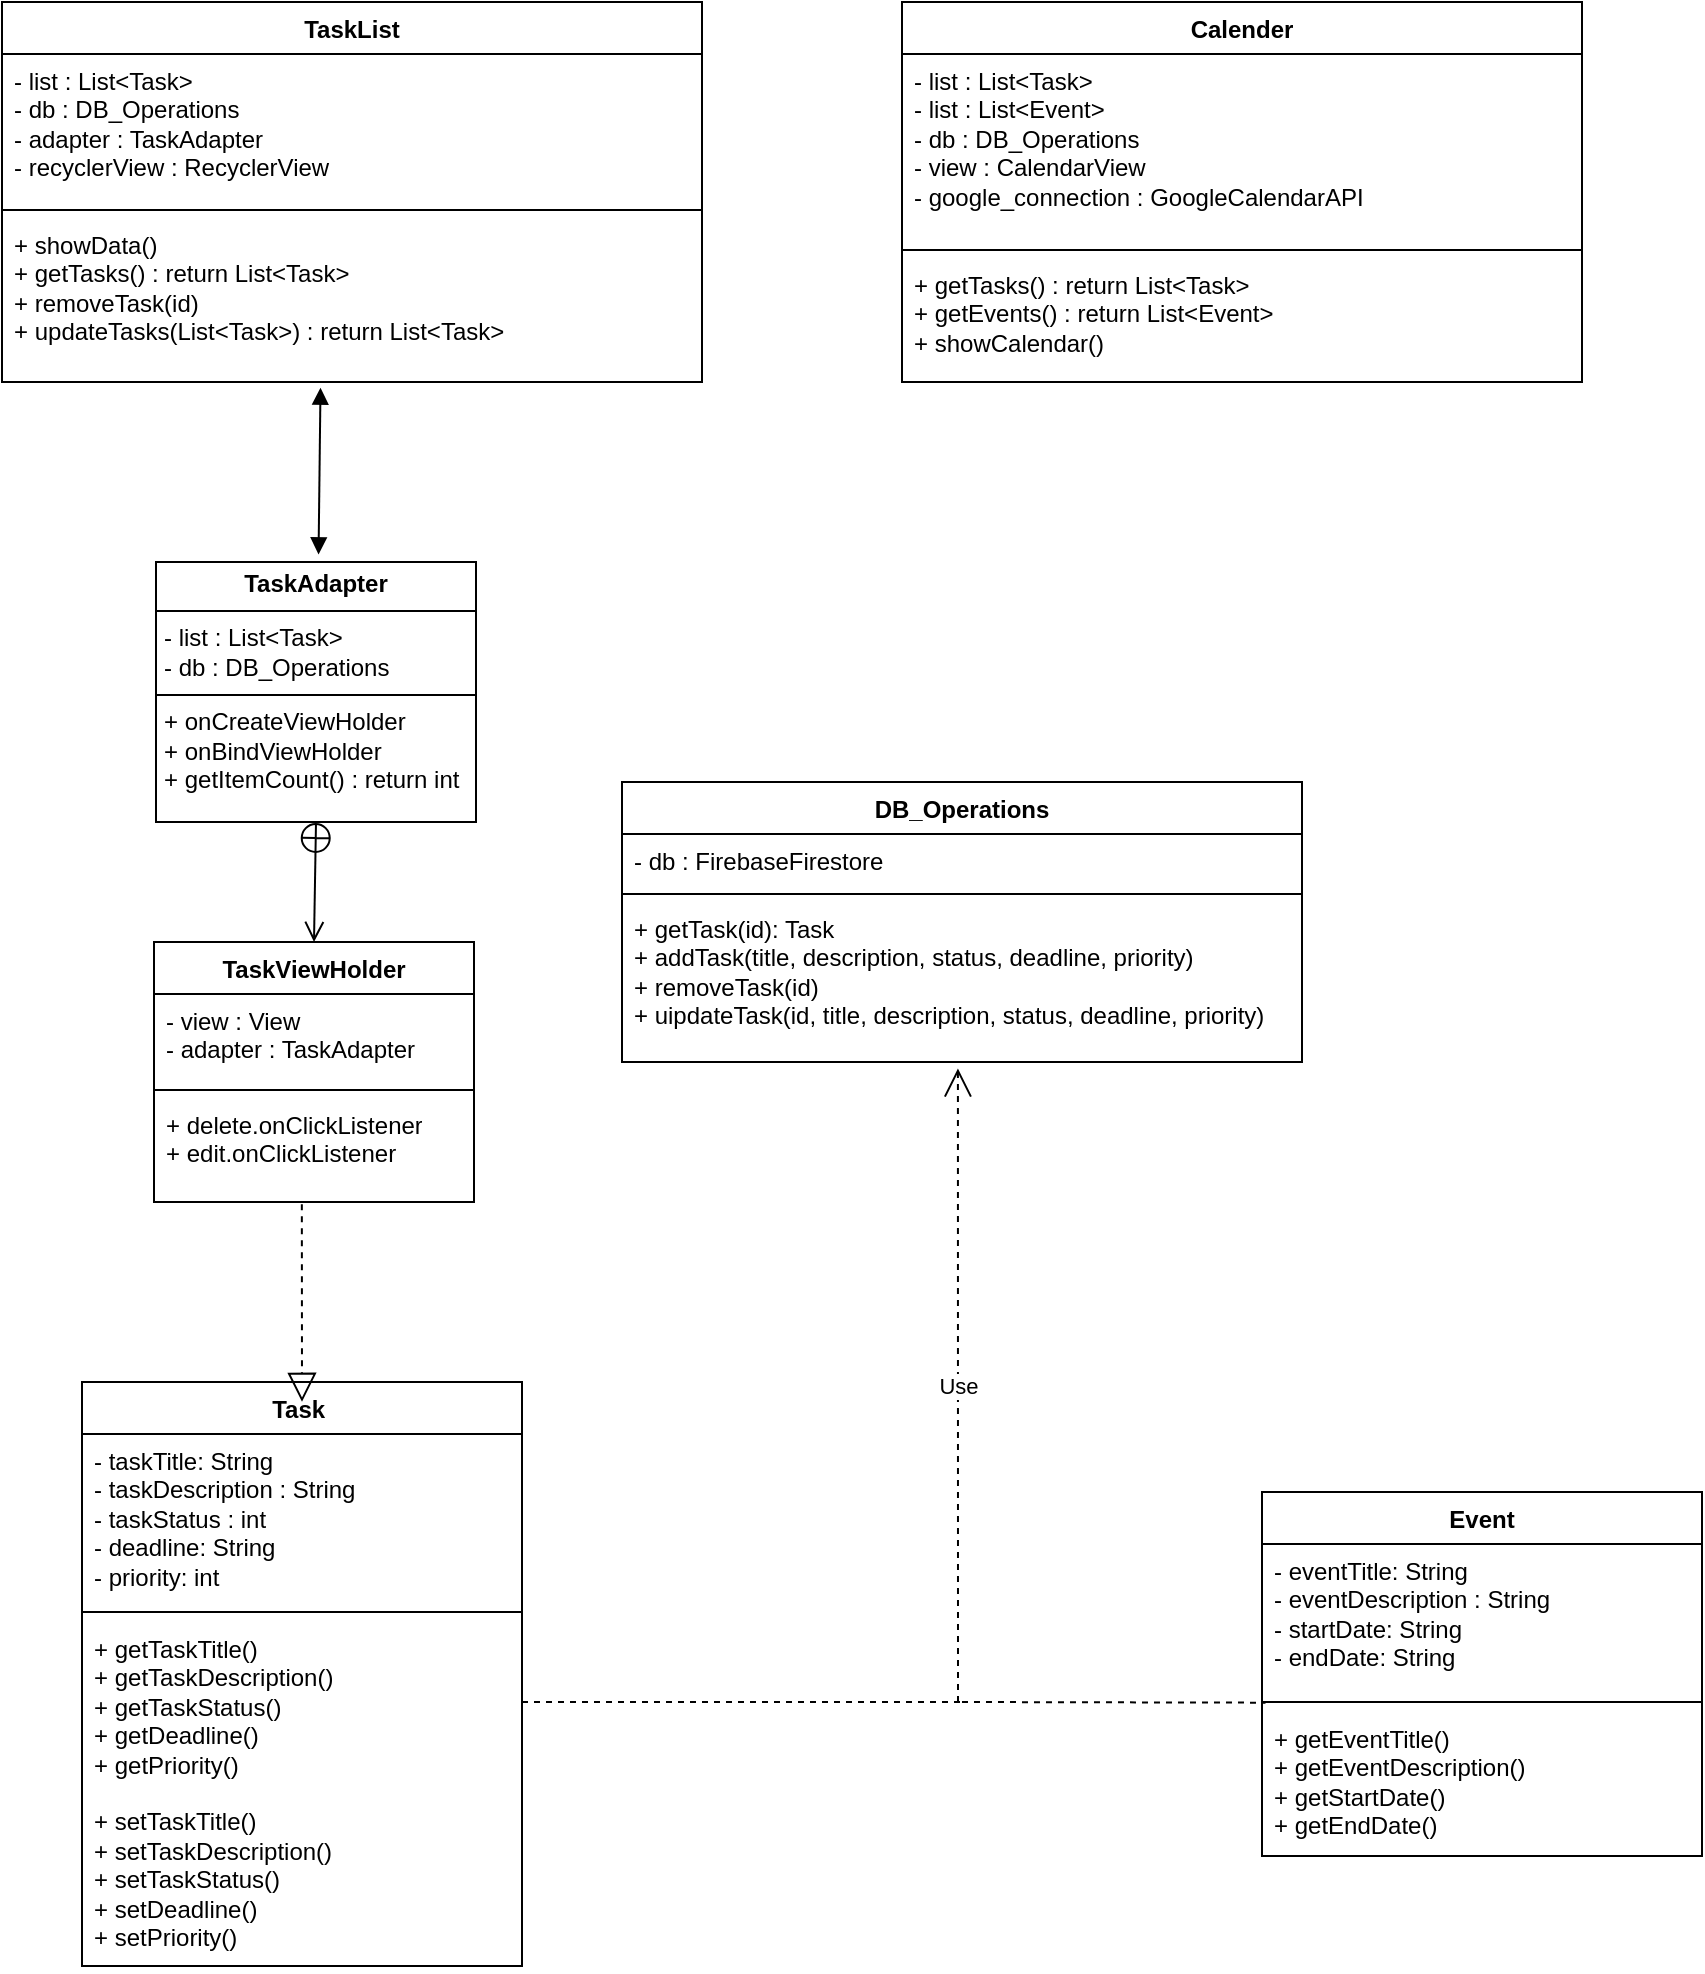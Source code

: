 <mxfile version="24.2.3" type="github">
  <diagram id="R2lEEEUBdFMjLlhIrx00" name="Page-1">
    <mxGraphModel dx="1687" dy="922" grid="1" gridSize="10" guides="1" tooltips="1" connect="1" arrows="1" fold="1" page="1" pageScale="1" pageWidth="850" pageHeight="1100" math="0" shadow="0" extFonts="Permanent Marker^https://fonts.googleapis.com/css?family=Permanent+Marker">
      <root>
        <mxCell id="0" />
        <mxCell id="1" parent="0" />
        <mxCell id="n1yPlHlh6JEWoWV6ZDrB-1" value="Task&amp;nbsp;" style="swimlane;fontStyle=1;align=center;verticalAlign=top;childLayout=stackLayout;horizontal=1;startSize=26;horizontalStack=0;resizeParent=1;resizeParentMax=0;resizeLast=0;collapsible=1;marginBottom=0;whiteSpace=wrap;html=1;" vertex="1" parent="1">
          <mxGeometry x="60" y="710" width="220" height="292" as="geometry" />
        </mxCell>
        <mxCell id="n1yPlHlh6JEWoWV6ZDrB-2" value="- taskTitle: String&lt;div&gt;- taskDescription : String&lt;/div&gt;&lt;div&gt;- taskStatus : int&lt;/div&gt;&lt;div&gt;- deadline: String&lt;/div&gt;&lt;div&gt;- priority: int&lt;/div&gt;" style="text;strokeColor=none;fillColor=none;align=left;verticalAlign=top;spacingLeft=4;spacingRight=4;overflow=hidden;rotatable=0;points=[[0,0.5],[1,0.5]];portConstraint=eastwest;whiteSpace=wrap;html=1;" vertex="1" parent="n1yPlHlh6JEWoWV6ZDrB-1">
          <mxGeometry y="26" width="220" height="84" as="geometry" />
        </mxCell>
        <mxCell id="n1yPlHlh6JEWoWV6ZDrB-3" value="" style="line;strokeWidth=1;fillColor=none;align=left;verticalAlign=middle;spacingTop=-1;spacingLeft=3;spacingRight=3;rotatable=0;labelPosition=right;points=[];portConstraint=eastwest;strokeColor=inherit;" vertex="1" parent="n1yPlHlh6JEWoWV6ZDrB-1">
          <mxGeometry y="110" width="220" height="10" as="geometry" />
        </mxCell>
        <mxCell id="n1yPlHlh6JEWoWV6ZDrB-4" value="+ getTaskTitle()&lt;div&gt;+ getTaskDescription()&lt;/div&gt;&lt;div&gt;+ getTaskStatus()&lt;/div&gt;&lt;div&gt;+ getDeadline()&lt;/div&gt;&lt;div&gt;+ getPriority()&lt;/div&gt;&lt;div&gt;&lt;br&gt;&lt;/div&gt;&lt;div&gt;+ setTaskTitle()&lt;/div&gt;&lt;div&gt;+ setTaskDescription()&lt;/div&gt;&lt;div&gt;+ setTaskStatus()&lt;/div&gt;&lt;div&gt;+ setDeadline()&lt;/div&gt;&lt;div&gt;+ setPriority()&lt;/div&gt;" style="text;strokeColor=none;fillColor=none;align=left;verticalAlign=top;spacingLeft=4;spacingRight=4;overflow=hidden;rotatable=0;points=[[0,0.5],[1,0.5]];portConstraint=eastwest;whiteSpace=wrap;html=1;" vertex="1" parent="n1yPlHlh6JEWoWV6ZDrB-1">
          <mxGeometry y="120" width="220" height="172" as="geometry" />
        </mxCell>
        <mxCell id="n1yPlHlh6JEWoWV6ZDrB-6" value="Event" style="swimlane;fontStyle=1;align=center;verticalAlign=top;childLayout=stackLayout;horizontal=1;startSize=26;horizontalStack=0;resizeParent=1;resizeParentMax=0;resizeLast=0;collapsible=1;marginBottom=0;whiteSpace=wrap;html=1;" vertex="1" parent="1">
          <mxGeometry x="650" y="765" width="220" height="182" as="geometry" />
        </mxCell>
        <mxCell id="n1yPlHlh6JEWoWV6ZDrB-7" value="- eventTitle: String&lt;div&gt;- eventDescription : String&lt;/div&gt;&lt;div&gt;- startDate: String&lt;/div&gt;&lt;div&gt;- endDate: String&lt;/div&gt;" style="text;strokeColor=none;fillColor=none;align=left;verticalAlign=top;spacingLeft=4;spacingRight=4;overflow=hidden;rotatable=0;points=[[0,0.5],[1,0.5]];portConstraint=eastwest;whiteSpace=wrap;html=1;" vertex="1" parent="n1yPlHlh6JEWoWV6ZDrB-6">
          <mxGeometry y="26" width="220" height="74" as="geometry" />
        </mxCell>
        <mxCell id="n1yPlHlh6JEWoWV6ZDrB-8" value="" style="line;strokeWidth=1;fillColor=none;align=left;verticalAlign=middle;spacingTop=-1;spacingLeft=3;spacingRight=3;rotatable=0;labelPosition=right;points=[];portConstraint=eastwest;strokeColor=inherit;" vertex="1" parent="n1yPlHlh6JEWoWV6ZDrB-6">
          <mxGeometry y="100" width="220" height="10" as="geometry" />
        </mxCell>
        <mxCell id="n1yPlHlh6JEWoWV6ZDrB-9" value="+ getEventTitle()&lt;div&gt;+ getEvent&lt;span style=&quot;background-color: initial;&quot;&gt;Description()&lt;/span&gt;&lt;/div&gt;&lt;div&gt;+ getStartDate()&lt;/div&gt;&lt;div&gt;+ getEndDate()&lt;/div&gt;&lt;div&gt;&lt;br&gt;&lt;/div&gt;" style="text;strokeColor=none;fillColor=none;align=left;verticalAlign=top;spacingLeft=4;spacingRight=4;overflow=hidden;rotatable=0;points=[[0,0.5],[1,0.5]];portConstraint=eastwest;whiteSpace=wrap;html=1;" vertex="1" parent="n1yPlHlh6JEWoWV6ZDrB-6">
          <mxGeometry y="110" width="220" height="72" as="geometry" />
        </mxCell>
        <mxCell id="n1yPlHlh6JEWoWV6ZDrB-10" value="DB_Operations" style="swimlane;fontStyle=1;align=center;verticalAlign=top;childLayout=stackLayout;horizontal=1;startSize=26;horizontalStack=0;resizeParent=1;resizeParentMax=0;resizeLast=0;collapsible=1;marginBottom=0;whiteSpace=wrap;html=1;" vertex="1" parent="1">
          <mxGeometry x="330" y="410" width="340" height="140" as="geometry" />
        </mxCell>
        <mxCell id="n1yPlHlh6JEWoWV6ZDrB-11" value="- db : FirebaseFirestore" style="text;strokeColor=none;fillColor=none;align=left;verticalAlign=top;spacingLeft=4;spacingRight=4;overflow=hidden;rotatable=0;points=[[0,0.5],[1,0.5]];portConstraint=eastwest;whiteSpace=wrap;html=1;" vertex="1" parent="n1yPlHlh6JEWoWV6ZDrB-10">
          <mxGeometry y="26" width="340" height="26" as="geometry" />
        </mxCell>
        <mxCell id="n1yPlHlh6JEWoWV6ZDrB-12" value="" style="line;strokeWidth=1;fillColor=none;align=left;verticalAlign=middle;spacingTop=-1;spacingLeft=3;spacingRight=3;rotatable=0;labelPosition=right;points=[];portConstraint=eastwest;strokeColor=inherit;" vertex="1" parent="n1yPlHlh6JEWoWV6ZDrB-10">
          <mxGeometry y="52" width="340" height="8" as="geometry" />
        </mxCell>
        <mxCell id="n1yPlHlh6JEWoWV6ZDrB-13" value="+ getTask(id): Task&lt;div&gt;+ addTask(title, description, status, deadline, priority)&lt;br&gt;&lt;div&gt;+ removeTask(id)&lt;/div&gt;&lt;div&gt;+ uipdateTask(id, title, description, status, deadline, priority)&lt;/div&gt;&lt;/div&gt;" style="text;strokeColor=none;fillColor=none;align=left;verticalAlign=top;spacingLeft=4;spacingRight=4;overflow=hidden;rotatable=0;points=[[0,0.5],[1,0.5]];portConstraint=eastwest;whiteSpace=wrap;html=1;" vertex="1" parent="n1yPlHlh6JEWoWV6ZDrB-10">
          <mxGeometry y="60" width="340" height="80" as="geometry" />
        </mxCell>
        <mxCell id="n1yPlHlh6JEWoWV6ZDrB-15" value="TaskList" style="swimlane;fontStyle=1;align=center;verticalAlign=top;childLayout=stackLayout;horizontal=1;startSize=26;horizontalStack=0;resizeParent=1;resizeParentMax=0;resizeLast=0;collapsible=1;marginBottom=0;whiteSpace=wrap;html=1;" vertex="1" parent="1">
          <mxGeometry x="20" y="20" width="350" height="190" as="geometry" />
        </mxCell>
        <mxCell id="n1yPlHlh6JEWoWV6ZDrB-16" value="- list : List&amp;lt;Task&amp;gt;&lt;div&gt;- db : DB_Operations&lt;/div&gt;&lt;div&gt;- adapter : TaskAdapter&lt;/div&gt;&lt;div&gt;- recyclerView : RecyclerView&lt;/div&gt;" style="text;strokeColor=none;fillColor=none;align=left;verticalAlign=top;spacingLeft=4;spacingRight=4;overflow=hidden;rotatable=0;points=[[0,0.5],[1,0.5]];portConstraint=eastwest;whiteSpace=wrap;html=1;" vertex="1" parent="n1yPlHlh6JEWoWV6ZDrB-15">
          <mxGeometry y="26" width="350" height="74" as="geometry" />
        </mxCell>
        <mxCell id="n1yPlHlh6JEWoWV6ZDrB-17" value="" style="line;strokeWidth=1;fillColor=none;align=left;verticalAlign=middle;spacingTop=-1;spacingLeft=3;spacingRight=3;rotatable=0;labelPosition=right;points=[];portConstraint=eastwest;strokeColor=inherit;" vertex="1" parent="n1yPlHlh6JEWoWV6ZDrB-15">
          <mxGeometry y="100" width="350" height="8" as="geometry" />
        </mxCell>
        <mxCell id="n1yPlHlh6JEWoWV6ZDrB-18" value="+ showData()&lt;div&gt;+ getTasks() : return List&amp;lt;Task&amp;gt;&lt;/div&gt;&lt;div&gt;+ removeTask(id)&amp;nbsp;&lt;/div&gt;&lt;div&gt;+ updateTasks(List&amp;lt;Task&amp;gt;) : return List&amp;lt;Task&amp;gt;&lt;/div&gt;" style="text;strokeColor=none;fillColor=none;align=left;verticalAlign=top;spacingLeft=4;spacingRight=4;overflow=hidden;rotatable=0;points=[[0,0.5],[1,0.5]];portConstraint=eastwest;whiteSpace=wrap;html=1;" vertex="1" parent="n1yPlHlh6JEWoWV6ZDrB-15">
          <mxGeometry y="108" width="350" height="82" as="geometry" />
        </mxCell>
        <mxCell id="n1yPlHlh6JEWoWV6ZDrB-19" value="Calender" style="swimlane;fontStyle=1;align=center;verticalAlign=top;childLayout=stackLayout;horizontal=1;startSize=26;horizontalStack=0;resizeParent=1;resizeParentMax=0;resizeLast=0;collapsible=1;marginBottom=0;whiteSpace=wrap;html=1;" vertex="1" parent="1">
          <mxGeometry x="470" y="20" width="340" height="190" as="geometry" />
        </mxCell>
        <mxCell id="n1yPlHlh6JEWoWV6ZDrB-20" value="- list : List&amp;lt;Task&amp;gt;&lt;div&gt;- list : List&amp;lt;Event&amp;gt;&amp;nbsp;&lt;/div&gt;&lt;div&gt;- db : DB_Operations&amp;nbsp;&lt;/div&gt;&lt;div&gt;- view : CalendarView&lt;/div&gt;&lt;div&gt;- google_connection : GoogleCalendarAPI&lt;/div&gt;" style="text;strokeColor=none;fillColor=none;align=left;verticalAlign=top;spacingLeft=4;spacingRight=4;overflow=hidden;rotatable=0;points=[[0,0.5],[1,0.5]];portConstraint=eastwest;whiteSpace=wrap;html=1;" vertex="1" parent="n1yPlHlh6JEWoWV6ZDrB-19">
          <mxGeometry y="26" width="340" height="94" as="geometry" />
        </mxCell>
        <mxCell id="n1yPlHlh6JEWoWV6ZDrB-21" value="" style="line;strokeWidth=1;fillColor=none;align=left;verticalAlign=middle;spacingTop=-1;spacingLeft=3;spacingRight=3;rotatable=0;labelPosition=right;points=[];portConstraint=eastwest;strokeColor=inherit;" vertex="1" parent="n1yPlHlh6JEWoWV6ZDrB-19">
          <mxGeometry y="120" width="340" height="8" as="geometry" />
        </mxCell>
        <mxCell id="n1yPlHlh6JEWoWV6ZDrB-22" value="+ getTasks() : return List&amp;lt;Task&amp;gt;&lt;div&gt;+ getEvents() : return List&amp;lt;Event&amp;gt;&lt;/div&gt;&lt;div&gt;+ showCalendar()&lt;/div&gt;" style="text;strokeColor=none;fillColor=none;align=left;verticalAlign=top;spacingLeft=4;spacingRight=4;overflow=hidden;rotatable=0;points=[[0,0.5],[1,0.5]];portConstraint=eastwest;whiteSpace=wrap;html=1;" vertex="1" parent="n1yPlHlh6JEWoWV6ZDrB-19">
          <mxGeometry y="128" width="340" height="62" as="geometry" />
        </mxCell>
        <mxCell id="n1yPlHlh6JEWoWV6ZDrB-23" value="&lt;p style=&quot;margin:0px;margin-top:4px;text-align:center;&quot;&gt;&lt;b&gt;TaskAdapter&lt;/b&gt;&lt;/p&gt;&lt;hr size=&quot;1&quot; style=&quot;border-style:solid;&quot;&gt;&lt;p style=&quot;margin:0px;margin-left:4px;&quot;&gt;- list : List&amp;lt;Task&amp;gt;&lt;/p&gt;&lt;p style=&quot;margin:0px;margin-left:4px;&quot;&gt;- db : DB_Operations&lt;/p&gt;&lt;hr size=&quot;1&quot; style=&quot;border-style:solid;&quot;&gt;&lt;p style=&quot;margin:0px;margin-left:4px;&quot;&gt;+ onCreateViewHolder&lt;/p&gt;&lt;p style=&quot;margin:0px;margin-left:4px;&quot;&gt;+ onBindViewHolder&lt;/p&gt;&lt;p style=&quot;margin:0px;margin-left:4px;&quot;&gt;+ getItemCount() : return int&lt;/p&gt;" style="verticalAlign=top;align=left;overflow=fill;html=1;whiteSpace=wrap;" vertex="1" parent="1">
          <mxGeometry x="97" y="300" width="160" height="130" as="geometry" />
        </mxCell>
        <mxCell id="n1yPlHlh6JEWoWV6ZDrB-24" value="TaskViewHolder" style="swimlane;fontStyle=1;align=center;verticalAlign=top;childLayout=stackLayout;horizontal=1;startSize=26;horizontalStack=0;resizeParent=1;resizeParentMax=0;resizeLast=0;collapsible=1;marginBottom=0;whiteSpace=wrap;html=1;" vertex="1" parent="1">
          <mxGeometry x="96" y="490" width="160" height="130" as="geometry" />
        </mxCell>
        <mxCell id="n1yPlHlh6JEWoWV6ZDrB-25" value="- view : View&lt;div&gt;- adapter : TaskAdapter&lt;/div&gt;" style="text;strokeColor=none;fillColor=none;align=left;verticalAlign=top;spacingLeft=4;spacingRight=4;overflow=hidden;rotatable=0;points=[[0,0.5],[1,0.5]];portConstraint=eastwest;whiteSpace=wrap;html=1;" vertex="1" parent="n1yPlHlh6JEWoWV6ZDrB-24">
          <mxGeometry y="26" width="160" height="44" as="geometry" />
        </mxCell>
        <mxCell id="n1yPlHlh6JEWoWV6ZDrB-26" value="" style="line;strokeWidth=1;fillColor=none;align=left;verticalAlign=middle;spacingTop=-1;spacingLeft=3;spacingRight=3;rotatable=0;labelPosition=right;points=[];portConstraint=eastwest;strokeColor=inherit;" vertex="1" parent="n1yPlHlh6JEWoWV6ZDrB-24">
          <mxGeometry y="70" width="160" height="8" as="geometry" />
        </mxCell>
        <mxCell id="n1yPlHlh6JEWoWV6ZDrB-27" value="+ delete.onClickListener&lt;div&gt;+ edit.onClickListener&lt;/div&gt;" style="text;strokeColor=none;fillColor=none;align=left;verticalAlign=top;spacingLeft=4;spacingRight=4;overflow=hidden;rotatable=0;points=[[0,0.5],[1,0.5]];portConstraint=eastwest;whiteSpace=wrap;html=1;" vertex="1" parent="n1yPlHlh6JEWoWV6ZDrB-24">
          <mxGeometry y="78" width="160" height="52" as="geometry" />
        </mxCell>
        <mxCell id="n1yPlHlh6JEWoWV6ZDrB-28" value="" style="endArrow=open;startArrow=circlePlus;endFill=0;startFill=0;endSize=8;html=1;rounded=0;entryX=0.5;entryY=0;entryDx=0;entryDy=0;exitX=0.5;exitY=1;exitDx=0;exitDy=0;" edge="1" parent="1" source="n1yPlHlh6JEWoWV6ZDrB-23" target="n1yPlHlh6JEWoWV6ZDrB-24">
          <mxGeometry width="160" relative="1" as="geometry">
            <mxPoint x="280" y="360" as="sourcePoint" />
            <mxPoint x="440" y="360" as="targetPoint" />
          </mxGeometry>
        </mxCell>
        <mxCell id="n1yPlHlh6JEWoWV6ZDrB-31" value="" style="endArrow=block;startArrow=block;endFill=1;startFill=1;html=1;rounded=0;exitX=0.455;exitY=1.035;exitDx=0;exitDy=0;exitPerimeter=0;entryX=0.508;entryY=-0.029;entryDx=0;entryDy=0;entryPerimeter=0;" edge="1" parent="1" source="n1yPlHlh6JEWoWV6ZDrB-18" target="n1yPlHlh6JEWoWV6ZDrB-23">
          <mxGeometry width="160" relative="1" as="geometry">
            <mxPoint x="330" y="290" as="sourcePoint" />
            <mxPoint x="490" y="290" as="targetPoint" />
          </mxGeometry>
        </mxCell>
        <mxCell id="n1yPlHlh6JEWoWV6ZDrB-32" value="Use" style="endArrow=open;endSize=12;dashed=1;html=1;rounded=0;entryX=0.494;entryY=1.04;entryDx=0;entryDy=0;entryPerimeter=0;" edge="1" parent="1" target="n1yPlHlh6JEWoWV6ZDrB-13">
          <mxGeometry width="160" relative="1" as="geometry">
            <mxPoint x="498" y="870" as="sourcePoint" />
            <mxPoint x="500" y="540" as="targetPoint" />
          </mxGeometry>
        </mxCell>
        <mxCell id="n1yPlHlh6JEWoWV6ZDrB-34" value="" style="endArrow=block;dashed=1;endFill=0;endSize=12;html=1;rounded=0;exitX=0.462;exitY=1.022;exitDx=0;exitDy=0;exitPerimeter=0;entryX=0.5;entryY=0.034;entryDx=0;entryDy=0;entryPerimeter=0;" edge="1" parent="1" source="n1yPlHlh6JEWoWV6ZDrB-27" target="n1yPlHlh6JEWoWV6ZDrB-1">
          <mxGeometry width="160" relative="1" as="geometry">
            <mxPoint x="170" y="640" as="sourcePoint" />
            <mxPoint x="330" y="640" as="targetPoint" />
          </mxGeometry>
        </mxCell>
        <mxCell id="n1yPlHlh6JEWoWV6ZDrB-35" value="" style="endArrow=none;dashed=1;endFill=0;endSize=12;html=1;rounded=0;" edge="1" parent="1">
          <mxGeometry width="160" relative="1" as="geometry">
            <mxPoint x="280" y="870" as="sourcePoint" />
            <mxPoint x="500" y="870" as="targetPoint" />
          </mxGeometry>
        </mxCell>
        <mxCell id="n1yPlHlh6JEWoWV6ZDrB-36" value="" style="endArrow=none;dashed=1;endFill=0;endSize=12;html=1;rounded=0;entryX=0.008;entryY=0.533;entryDx=0;entryDy=0;entryPerimeter=0;" edge="1" parent="1" target="n1yPlHlh6JEWoWV6ZDrB-8">
          <mxGeometry width="160" relative="1" as="geometry">
            <mxPoint x="500" y="870" as="sourcePoint" />
            <mxPoint x="630.88" y="858.83" as="targetPoint" />
          </mxGeometry>
        </mxCell>
      </root>
    </mxGraphModel>
  </diagram>
</mxfile>
